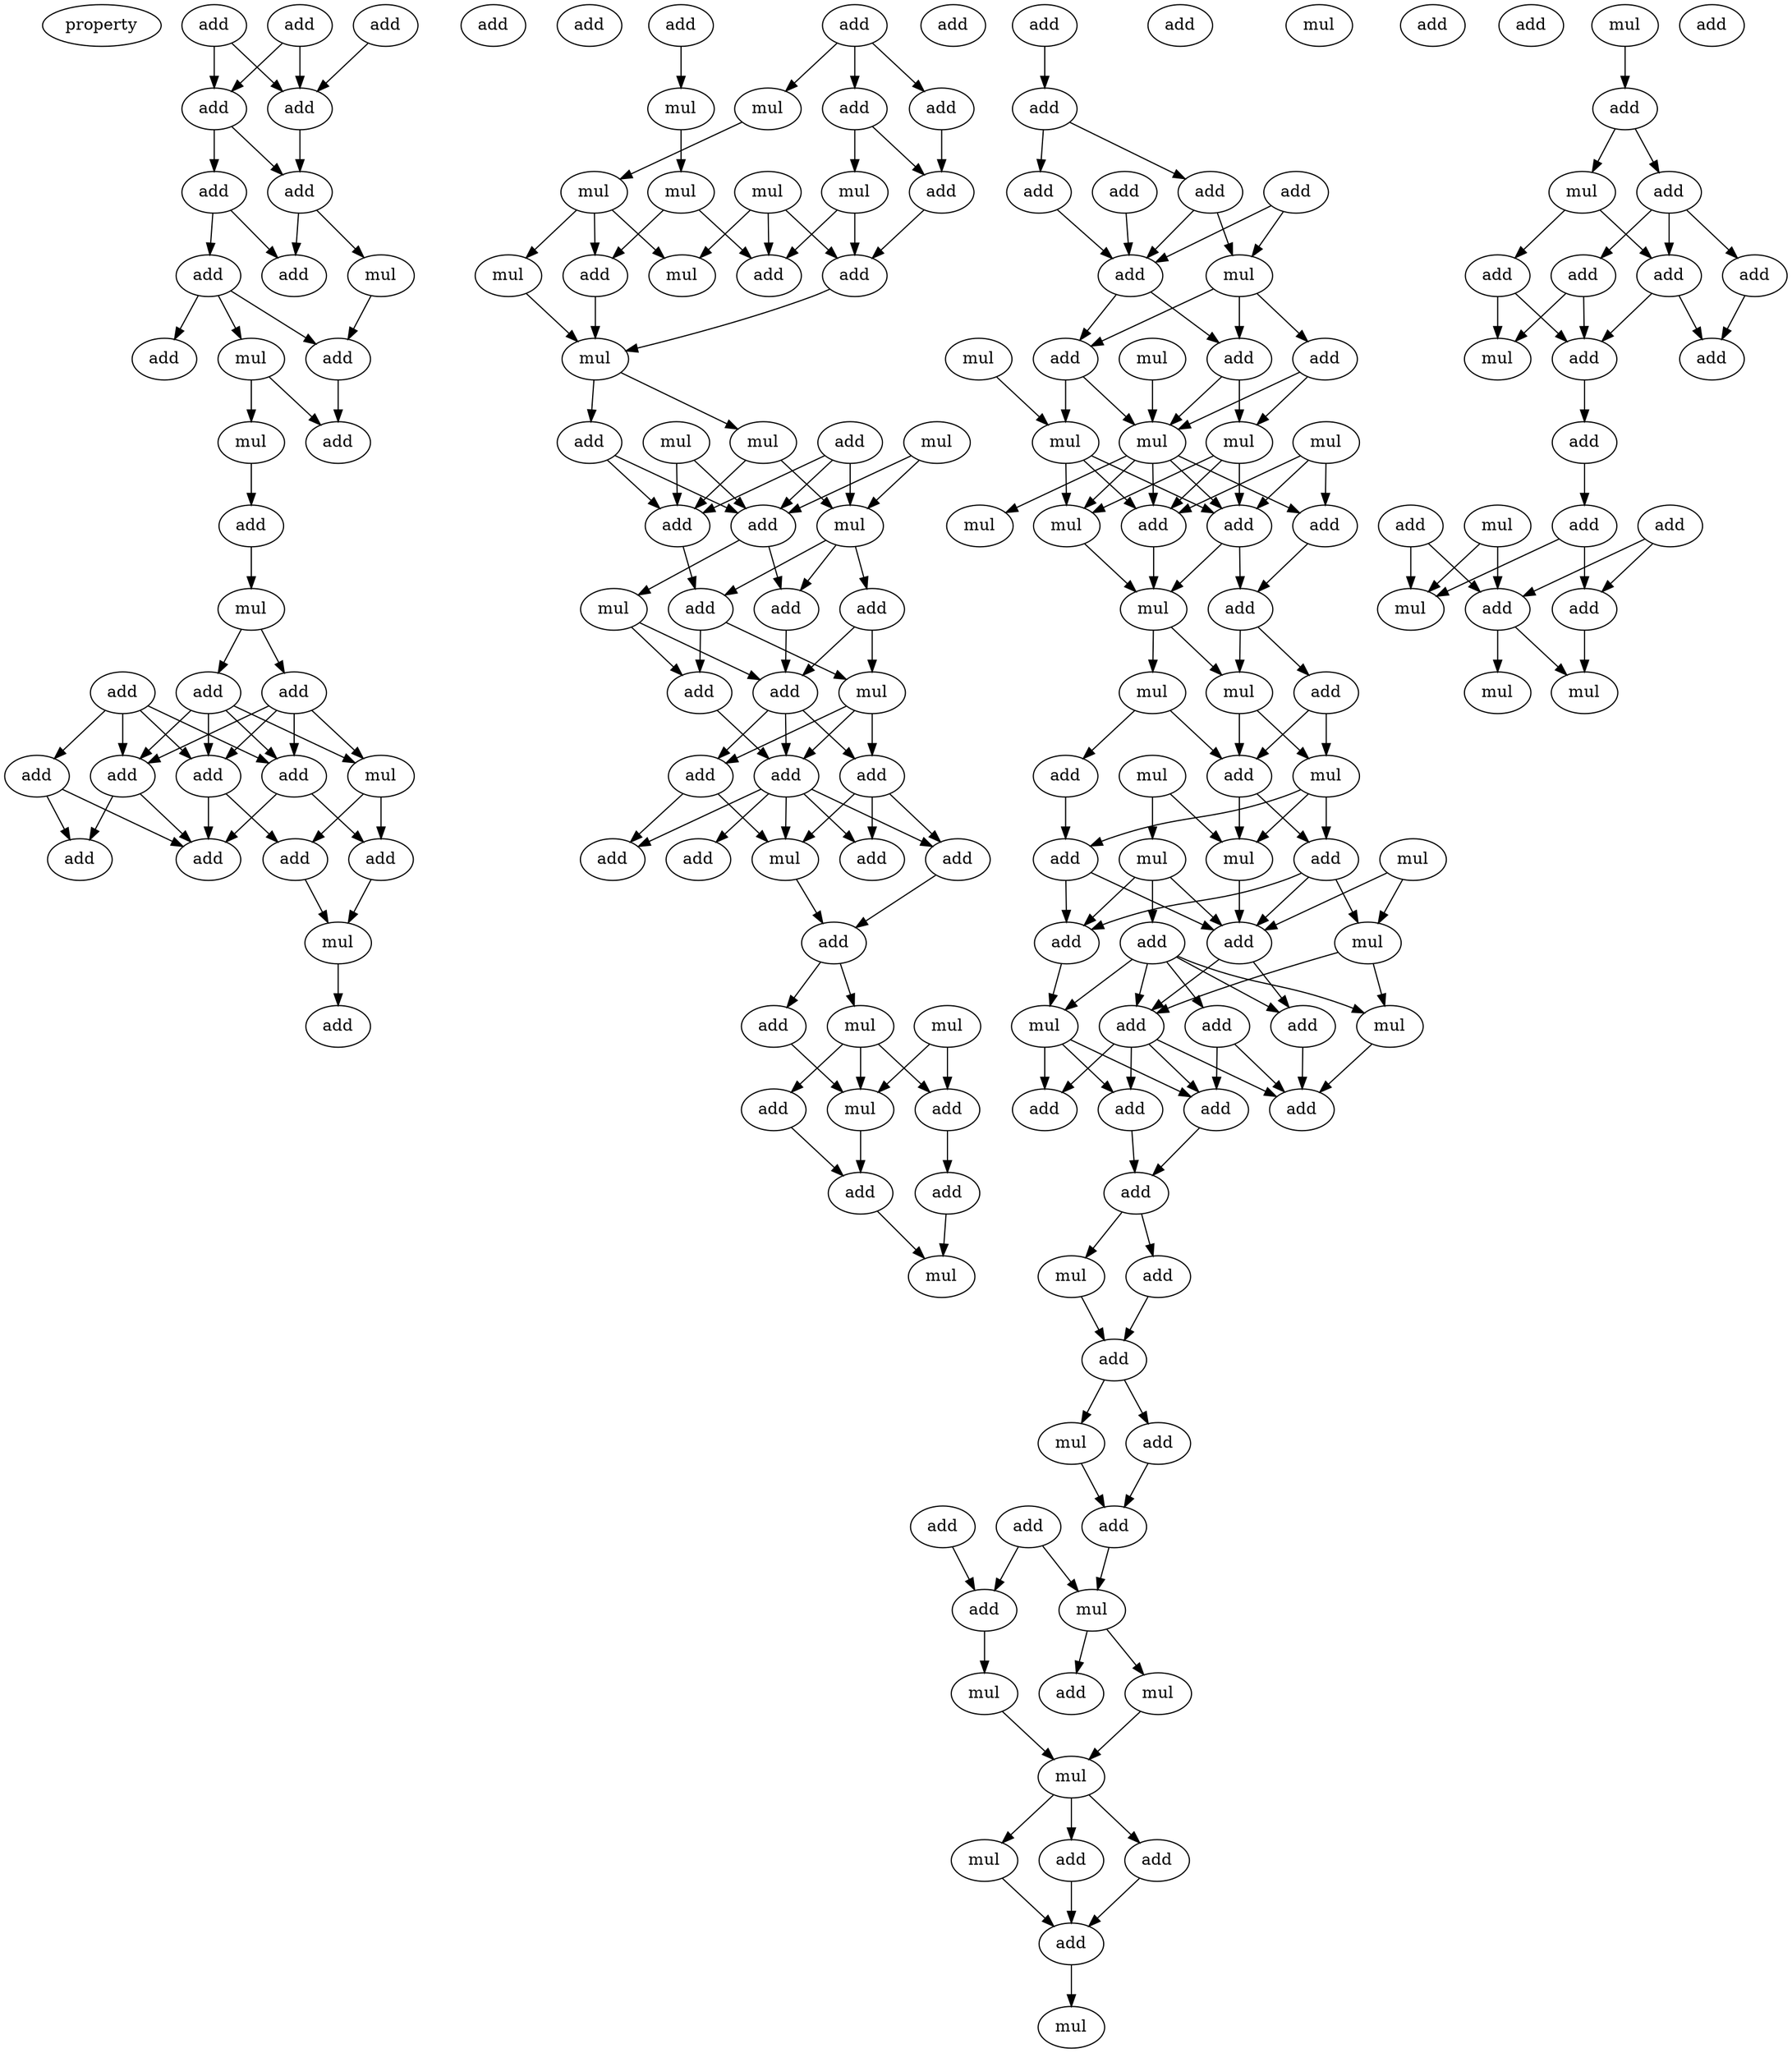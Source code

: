 digraph {
    node [fontcolor=black]
    property [mul=2,lf=1.4]
    0 [ label = add ];
    1 [ label = add ];
    2 [ label = add ];
    3 [ label = add ];
    4 [ label = add ];
    5 [ label = add ];
    6 [ label = add ];
    7 [ label = add ];
    8 [ label = add ];
    9 [ label = mul ];
    10 [ label = add ];
    11 [ label = add ];
    12 [ label = add ];
    13 [ label = mul ];
    14 [ label = add ];
    15 [ label = mul ];
    16 [ label = add ];
    17 [ label = add ];
    18 [ label = mul ];
    19 [ label = add ];
    20 [ label = add ];
    21 [ label = add ];
    22 [ label = add ];
    23 [ label = add ];
    24 [ label = add ];
    25 [ label = mul ];
    26 [ label = add ];
    27 [ label = add ];
    28 [ label = add ];
    29 [ label = add ];
    30 [ label = add ];
    31 [ label = mul ];
    32 [ label = add ];
    33 [ label = add ];
    34 [ label = add ];
    35 [ label = mul ];
    36 [ label = add ];
    37 [ label = mul ];
    38 [ label = add ];
    39 [ label = mul ];
    40 [ label = mul ];
    41 [ label = mul ];
    42 [ label = mul ];
    43 [ label = add ];
    44 [ label = add ];
    45 [ label = add ];
    46 [ label = mul ];
    47 [ label = add ];
    48 [ label = mul ];
    49 [ label = mul ];
    50 [ label = mul ];
    51 [ label = mul ];
    52 [ label = add ];
    53 [ label = mul ];
    54 [ label = add ];
    55 [ label = mul ];
    56 [ label = add ];
    57 [ label = add ];
    58 [ label = add ];
    59 [ label = mul ];
    60 [ label = add ];
    61 [ label = add ];
    62 [ label = add ];
    63 [ label = add ];
    64 [ label = add ];
    65 [ label = mul ];
    66 [ label = add ];
    67 [ label = add ];
    68 [ label = add ];
    69 [ label = add ];
    70 [ label = add ];
    71 [ label = add ];
    72 [ label = mul ];
    73 [ label = add ];
    74 [ label = add ];
    75 [ label = add ];
    76 [ label = mul ];
    77 [ label = mul ];
    78 [ label = mul ];
    79 [ label = add ];
    80 [ label = add ];
    81 [ label = add ];
    82 [ label = add ];
    83 [ label = mul ];
    84 [ label = add ];
    85 [ label = add ];
    86 [ label = add ];
    87 [ label = add ];
    88 [ label = add ];
    89 [ label = add ];
    90 [ label = add ];
    91 [ label = mul ];
    92 [ label = add ];
    93 [ label = add ];
    94 [ label = add ];
    95 [ label = mul ];
    96 [ label = mul ];
    97 [ label = mul ];
    98 [ label = mul ];
    99 [ label = mul ];
    100 [ label = mul ];
    101 [ label = add ];
    102 [ label = add ];
    103 [ label = mul ];
    104 [ label = mul ];
    105 [ label = add ];
    106 [ label = add ];
    107 [ label = mul ];
    108 [ label = mul ];
    109 [ label = mul ];
    110 [ label = add ];
    111 [ label = add ];
    112 [ label = mul ];
    113 [ label = add ];
    114 [ label = mul ];
    115 [ label = mul ];
    116 [ label = mul ];
    117 [ label = add ];
    118 [ label = mul ];
    119 [ label = add ];
    120 [ label = add ];
    121 [ label = add ];
    122 [ label = mul ];
    123 [ label = add ];
    124 [ label = mul ];
    125 [ label = mul ];
    126 [ label = add ];
    127 [ label = add ];
    128 [ label = add ];
    129 [ label = add ];
    130 [ label = add ];
    131 [ label = add ];
    132 [ label = add ];
    133 [ label = add ];
    134 [ label = mul ];
    135 [ label = add ];
    136 [ label = mul ];
    137 [ label = add ];
    138 [ label = add ];
    139 [ label = mul ];
    140 [ label = add ];
    141 [ label = add ];
    142 [ label = add ];
    143 [ label = add ];
    144 [ label = mul ];
    145 [ label = add ];
    146 [ label = mul ];
    147 [ label = add ];
    148 [ label = mul ];
    149 [ label = mul ];
    150 [ label = mul ];
    151 [ label = add ];
    152 [ label = add ];
    153 [ label = add ];
    154 [ label = add ];
    155 [ label = add ];
    156 [ label = mul ];
    157 [ label = mul ];
    158 [ label = add ];
    159 [ label = mul ];
    160 [ label = add ];
    161 [ label = add ];
    162 [ label = add ];
    163 [ label = add ];
    164 [ label = add ];
    165 [ label = add ];
    166 [ label = add ];
    167 [ label = mul ];
    168 [ label = add ];
    169 [ label = add ];
    170 [ label = mul ];
    171 [ label = add ];
    172 [ label = add ];
    173 [ label = add ];
    174 [ label = add ];
    175 [ label = mul ];
    176 [ label = add ];
    177 [ label = mul ];
    178 [ label = mul ];
    0 -> 3 [ name = 0 ];
    0 -> 4 [ name = 1 ];
    1 -> 3 [ name = 2 ];
    1 -> 4 [ name = 3 ];
    2 -> 4 [ name = 4 ];
    3 -> 5 [ name = 5 ];
    3 -> 6 [ name = 6 ];
    4 -> 5 [ name = 7 ];
    5 -> 8 [ name = 8 ];
    5 -> 9 [ name = 9 ];
    6 -> 8 [ name = 10 ];
    6 -> 10 [ name = 11 ];
    9 -> 12 [ name = 12 ];
    10 -> 11 [ name = 13 ];
    10 -> 12 [ name = 14 ];
    10 -> 13 [ name = 15 ];
    12 -> 14 [ name = 16 ];
    13 -> 14 [ name = 17 ];
    13 -> 15 [ name = 18 ];
    15 -> 17 [ name = 19 ];
    17 -> 18 [ name = 20 ];
    18 -> 20 [ name = 21 ];
    18 -> 21 [ name = 22 ];
    19 -> 22 [ name = 23 ];
    19 -> 23 [ name = 24 ];
    19 -> 24 [ name = 25 ];
    19 -> 26 [ name = 26 ];
    20 -> 22 [ name = 27 ];
    20 -> 23 [ name = 28 ];
    20 -> 24 [ name = 29 ];
    20 -> 25 [ name = 30 ];
    21 -> 22 [ name = 31 ];
    21 -> 23 [ name = 32 ];
    21 -> 24 [ name = 33 ];
    21 -> 25 [ name = 34 ];
    22 -> 28 [ name = 35 ];
    22 -> 29 [ name = 36 ];
    23 -> 29 [ name = 37 ];
    23 -> 30 [ name = 38 ];
    24 -> 27 [ name = 39 ];
    24 -> 29 [ name = 40 ];
    25 -> 27 [ name = 41 ];
    25 -> 30 [ name = 42 ];
    26 -> 28 [ name = 43 ];
    26 -> 29 [ name = 44 ];
    27 -> 31 [ name = 45 ];
    30 -> 31 [ name = 46 ];
    31 -> 34 [ name = 47 ];
    32 -> 37 [ name = 48 ];
    33 -> 35 [ name = 49 ];
    33 -> 36 [ name = 50 ];
    33 -> 38 [ name = 51 ];
    35 -> 40 [ name = 52 ];
    36 -> 43 [ name = 53 ];
    37 -> 41 [ name = 54 ];
    38 -> 39 [ name = 55 ];
    38 -> 43 [ name = 56 ];
    39 -> 44 [ name = 57 ];
    39 -> 45 [ name = 58 ];
    40 -> 46 [ name = 59 ];
    40 -> 47 [ name = 60 ];
    40 -> 48 [ name = 61 ];
    41 -> 45 [ name = 62 ];
    41 -> 47 [ name = 63 ];
    42 -> 44 [ name = 64 ];
    42 -> 45 [ name = 65 ];
    42 -> 48 [ name = 66 ];
    43 -> 44 [ name = 67 ];
    44 -> 49 [ name = 68 ];
    46 -> 49 [ name = 69 ];
    47 -> 49 [ name = 70 ];
    49 -> 53 [ name = 71 ];
    49 -> 54 [ name = 72 ];
    50 -> 55 [ name = 73 ];
    50 -> 56 [ name = 74 ];
    51 -> 56 [ name = 75 ];
    51 -> 57 [ name = 76 ];
    52 -> 55 [ name = 77 ];
    52 -> 56 [ name = 78 ];
    52 -> 57 [ name = 79 ];
    53 -> 55 [ name = 80 ];
    53 -> 57 [ name = 81 ];
    54 -> 56 [ name = 82 ];
    54 -> 57 [ name = 83 ];
    55 -> 60 [ name = 84 ];
    55 -> 61 [ name = 85 ];
    55 -> 62 [ name = 86 ];
    56 -> 59 [ name = 87 ];
    56 -> 60 [ name = 88 ];
    57 -> 62 [ name = 89 ];
    59 -> 63 [ name = 90 ];
    59 -> 64 [ name = 91 ];
    60 -> 63 [ name = 92 ];
    61 -> 63 [ name = 93 ];
    61 -> 65 [ name = 94 ];
    62 -> 64 [ name = 95 ];
    62 -> 65 [ name = 96 ];
    63 -> 66 [ name = 97 ];
    63 -> 67 [ name = 98 ];
    63 -> 68 [ name = 99 ];
    64 -> 68 [ name = 100 ];
    65 -> 66 [ name = 101 ];
    65 -> 67 [ name = 102 ];
    65 -> 68 [ name = 103 ];
    66 -> 70 [ name = 104 ];
    66 -> 72 [ name = 105 ];
    66 -> 73 [ name = 106 ];
    67 -> 71 [ name = 107 ];
    67 -> 72 [ name = 108 ];
    68 -> 69 [ name = 109 ];
    68 -> 70 [ name = 110 ];
    68 -> 71 [ name = 111 ];
    68 -> 72 [ name = 112 ];
    68 -> 73 [ name = 113 ];
    72 -> 74 [ name = 114 ];
    73 -> 74 [ name = 115 ];
    74 -> 75 [ name = 116 ];
    74 -> 76 [ name = 117 ];
    75 -> 78 [ name = 118 ];
    76 -> 78 [ name = 119 ];
    76 -> 79 [ name = 120 ];
    76 -> 80 [ name = 121 ];
    77 -> 78 [ name = 122 ];
    77 -> 79 [ name = 123 ];
    78 -> 81 [ name = 124 ];
    79 -> 82 [ name = 125 ];
    80 -> 81 [ name = 126 ];
    81 -> 83 [ name = 127 ];
    82 -> 83 [ name = 128 ];
    84 -> 85 [ name = 129 ];
    85 -> 88 [ name = 130 ];
    85 -> 89 [ name = 131 ];
    86 -> 90 [ name = 132 ];
    86 -> 91 [ name = 133 ];
    87 -> 90 [ name = 134 ];
    88 -> 90 [ name = 135 ];
    89 -> 90 [ name = 136 ];
    89 -> 91 [ name = 137 ];
    90 -> 92 [ name = 138 ];
    90 -> 94 [ name = 139 ];
    91 -> 92 [ name = 140 ];
    91 -> 93 [ name = 141 ];
    91 -> 94 [ name = 142 ];
    92 -> 97 [ name = 143 ];
    92 -> 99 [ name = 144 ];
    93 -> 97 [ name = 145 ];
    93 -> 99 [ name = 146 ];
    94 -> 98 [ name = 147 ];
    94 -> 99 [ name = 148 ];
    95 -> 99 [ name = 149 ];
    96 -> 98 [ name = 150 ];
    97 -> 101 [ name = 151 ];
    97 -> 102 [ name = 152 ];
    97 -> 104 [ name = 153 ];
    98 -> 101 [ name = 154 ];
    98 -> 102 [ name = 155 ];
    98 -> 104 [ name = 156 ];
    99 -> 101 [ name = 157 ];
    99 -> 102 [ name = 158 ];
    99 -> 103 [ name = 159 ];
    99 -> 104 [ name = 160 ];
    99 -> 105 [ name = 161 ];
    100 -> 101 [ name = 162 ];
    100 -> 102 [ name = 163 ];
    100 -> 105 [ name = 164 ];
    101 -> 107 [ name = 165 ];
    102 -> 106 [ name = 166 ];
    102 -> 107 [ name = 167 ];
    104 -> 107 [ name = 168 ];
    105 -> 106 [ name = 169 ];
    106 -> 108 [ name = 170 ];
    106 -> 110 [ name = 171 ];
    107 -> 108 [ name = 172 ];
    107 -> 109 [ name = 173 ];
    108 -> 113 [ name = 174 ];
    108 -> 114 [ name = 175 ];
    109 -> 111 [ name = 176 ];
    109 -> 113 [ name = 177 ];
    110 -> 113 [ name = 178 ];
    110 -> 114 [ name = 179 ];
    111 -> 119 [ name = 180 ];
    112 -> 115 [ name = 181 ];
    112 -> 116 [ name = 182 ];
    113 -> 115 [ name = 183 ];
    113 -> 117 [ name = 184 ];
    114 -> 115 [ name = 185 ];
    114 -> 117 [ name = 186 ];
    114 -> 119 [ name = 187 ];
    115 -> 121 [ name = 188 ];
    116 -> 120 [ name = 189 ];
    116 -> 121 [ name = 190 ];
    116 -> 123 [ name = 191 ];
    117 -> 121 [ name = 192 ];
    117 -> 122 [ name = 193 ];
    117 -> 123 [ name = 194 ];
    118 -> 121 [ name = 195 ];
    118 -> 122 [ name = 196 ];
    119 -> 121 [ name = 197 ];
    119 -> 123 [ name = 198 ];
    120 -> 124 [ name = 199 ];
    120 -> 125 [ name = 200 ];
    120 -> 126 [ name = 201 ];
    120 -> 127 [ name = 202 ];
    120 -> 128 [ name = 203 ];
    121 -> 126 [ name = 204 ];
    121 -> 127 [ name = 205 ];
    122 -> 125 [ name = 206 ];
    122 -> 127 [ name = 207 ];
    123 -> 124 [ name = 208 ];
    124 -> 129 [ name = 209 ];
    124 -> 131 [ name = 210 ];
    124 -> 132 [ name = 211 ];
    125 -> 130 [ name = 212 ];
    126 -> 130 [ name = 213 ];
    127 -> 129 [ name = 214 ];
    127 -> 130 [ name = 215 ];
    127 -> 131 [ name = 216 ];
    127 -> 132 [ name = 217 ];
    128 -> 130 [ name = 218 ];
    128 -> 131 [ name = 219 ];
    129 -> 133 [ name = 220 ];
    131 -> 133 [ name = 221 ];
    133 -> 134 [ name = 222 ];
    133 -> 137 [ name = 223 ];
    134 -> 138 [ name = 224 ];
    137 -> 138 [ name = 225 ];
    138 -> 139 [ name = 226 ];
    138 -> 140 [ name = 227 ];
    139 -> 141 [ name = 228 ];
    140 -> 141 [ name = 229 ];
    141 -> 144 [ name = 230 ];
    142 -> 145 [ name = 231 ];
    143 -> 144 [ name = 232 ];
    143 -> 145 [ name = 233 ];
    144 -> 147 [ name = 234 ];
    144 -> 148 [ name = 235 ];
    145 -> 146 [ name = 236 ];
    146 -> 149 [ name = 237 ];
    148 -> 149 [ name = 238 ];
    149 -> 150 [ name = 239 ];
    149 -> 153 [ name = 240 ];
    149 -> 154 [ name = 241 ];
    150 -> 155 [ name = 242 ];
    153 -> 155 [ name = 243 ];
    154 -> 155 [ name = 244 ];
    155 -> 157 [ name = 245 ];
    156 -> 158 [ name = 246 ];
    158 -> 159 [ name = 247 ];
    158 -> 160 [ name = 248 ];
    159 -> 162 [ name = 249 ];
    159 -> 163 [ name = 250 ];
    160 -> 161 [ name = 251 ];
    160 -> 163 [ name = 252 ];
    160 -> 164 [ name = 253 ];
    161 -> 166 [ name = 254 ];
    161 -> 167 [ name = 255 ];
    162 -> 166 [ name = 256 ];
    162 -> 167 [ name = 257 ];
    163 -> 165 [ name = 258 ];
    163 -> 166 [ name = 259 ];
    164 -> 165 [ name = 260 ];
    166 -> 168 [ name = 261 ];
    168 -> 169 [ name = 262 ];
    169 -> 174 [ name = 263 ];
    169 -> 175 [ name = 264 ];
    170 -> 173 [ name = 265 ];
    170 -> 175 [ name = 266 ];
    171 -> 173 [ name = 267 ];
    171 -> 175 [ name = 268 ];
    172 -> 173 [ name = 269 ];
    172 -> 174 [ name = 270 ];
    173 -> 177 [ name = 271 ];
    173 -> 178 [ name = 272 ];
    174 -> 178 [ name = 273 ];
}
